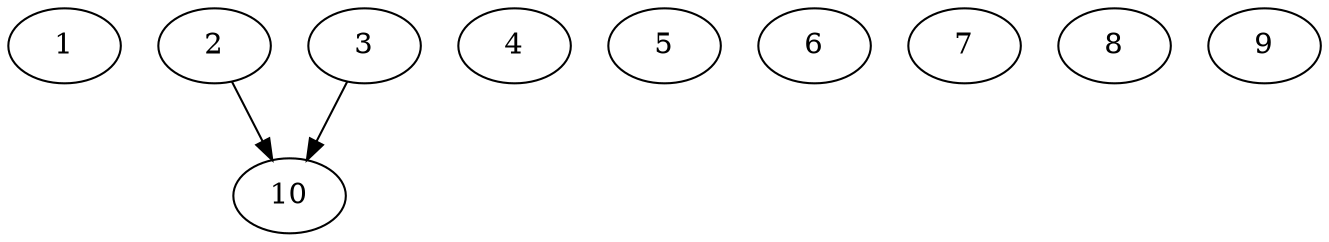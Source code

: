 // DAG automatically generated by daggen at Thu Oct  3 13:58:05 2019
// ./daggen --dot -n 10 --ccr 0.4 --fat 0.9 --regular 0.5 --density 0.5 --mindata 5242880 --maxdata 52428800 
digraph G {
  1 [size="93941760", alpha="0.15", expect_size="37576704"] 
  2 [size="96122880", alpha="0.04", expect_size="38449152"] 
  2 -> 10 [size ="38449152"]
  3 [size="49451520", alpha="0.17", expect_size="19780608"] 
  3 -> 10 [size ="19780608"]
  4 [size="65669120", alpha="0.16", expect_size="26267648"] 
  5 [size="59351040", alpha="0.20", expect_size="23740416"] 
  6 [size="80852480", alpha="0.01", expect_size="32340992"] 
  7 [size="83804160", alpha="0.09", expect_size="33521664"] 
  8 [size="42810880", alpha="0.19", expect_size="17124352"] 
  9 [size="91136000", alpha="0.11", expect_size="36454400"] 
  10 [size="47761920", alpha="0.10", expect_size="19104768"] 
}
